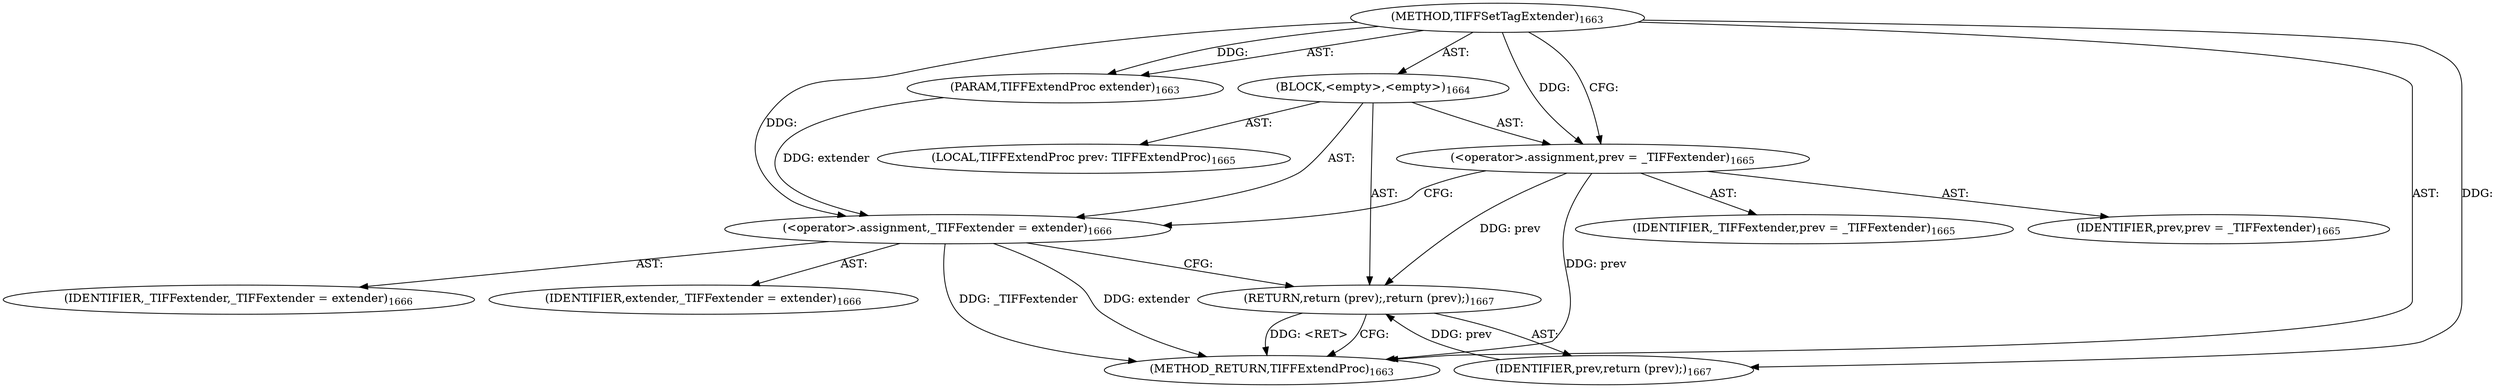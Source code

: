 digraph "TIFFSetTagExtender" {  
"43607" [label = <(METHOD,TIFFSetTagExtender)<SUB>1663</SUB>> ]
"43608" [label = <(PARAM,TIFFExtendProc extender)<SUB>1663</SUB>> ]
"43609" [label = <(BLOCK,&lt;empty&gt;,&lt;empty&gt;)<SUB>1664</SUB>> ]
"43610" [label = <(LOCAL,TIFFExtendProc prev: TIFFExtendProc)<SUB>1665</SUB>> ]
"43611" [label = <(&lt;operator&gt;.assignment,prev = _TIFFextender)<SUB>1665</SUB>> ]
"43612" [label = <(IDENTIFIER,prev,prev = _TIFFextender)<SUB>1665</SUB>> ]
"43613" [label = <(IDENTIFIER,_TIFFextender,prev = _TIFFextender)<SUB>1665</SUB>> ]
"43614" [label = <(&lt;operator&gt;.assignment,_TIFFextender = extender)<SUB>1666</SUB>> ]
"43615" [label = <(IDENTIFIER,_TIFFextender,_TIFFextender = extender)<SUB>1666</SUB>> ]
"43616" [label = <(IDENTIFIER,extender,_TIFFextender = extender)<SUB>1666</SUB>> ]
"43617" [label = <(RETURN,return (prev);,return (prev);)<SUB>1667</SUB>> ]
"43618" [label = <(IDENTIFIER,prev,return (prev);)<SUB>1667</SUB>> ]
"43619" [label = <(METHOD_RETURN,TIFFExtendProc)<SUB>1663</SUB>> ]
  "43607" -> "43608"  [ label = "AST: "] 
  "43607" -> "43609"  [ label = "AST: "] 
  "43607" -> "43619"  [ label = "AST: "] 
  "43609" -> "43610"  [ label = "AST: "] 
  "43609" -> "43611"  [ label = "AST: "] 
  "43609" -> "43614"  [ label = "AST: "] 
  "43609" -> "43617"  [ label = "AST: "] 
  "43611" -> "43612"  [ label = "AST: "] 
  "43611" -> "43613"  [ label = "AST: "] 
  "43614" -> "43615"  [ label = "AST: "] 
  "43614" -> "43616"  [ label = "AST: "] 
  "43617" -> "43618"  [ label = "AST: "] 
  "43611" -> "43614"  [ label = "CFG: "] 
  "43614" -> "43617"  [ label = "CFG: "] 
  "43617" -> "43619"  [ label = "CFG: "] 
  "43607" -> "43611"  [ label = "CFG: "] 
  "43617" -> "43619"  [ label = "DDG: &lt;RET&gt;"] 
  "43611" -> "43619"  [ label = "DDG: prev"] 
  "43614" -> "43619"  [ label = "DDG: _TIFFextender"] 
  "43614" -> "43619"  [ label = "DDG: extender"] 
  "43607" -> "43608"  [ label = "DDG: "] 
  "43607" -> "43611"  [ label = "DDG: "] 
  "43608" -> "43614"  [ label = "DDG: extender"] 
  "43607" -> "43614"  [ label = "DDG: "] 
  "43618" -> "43617"  [ label = "DDG: prev"] 
  "43611" -> "43617"  [ label = "DDG: prev"] 
  "43607" -> "43618"  [ label = "DDG: "] 
}
